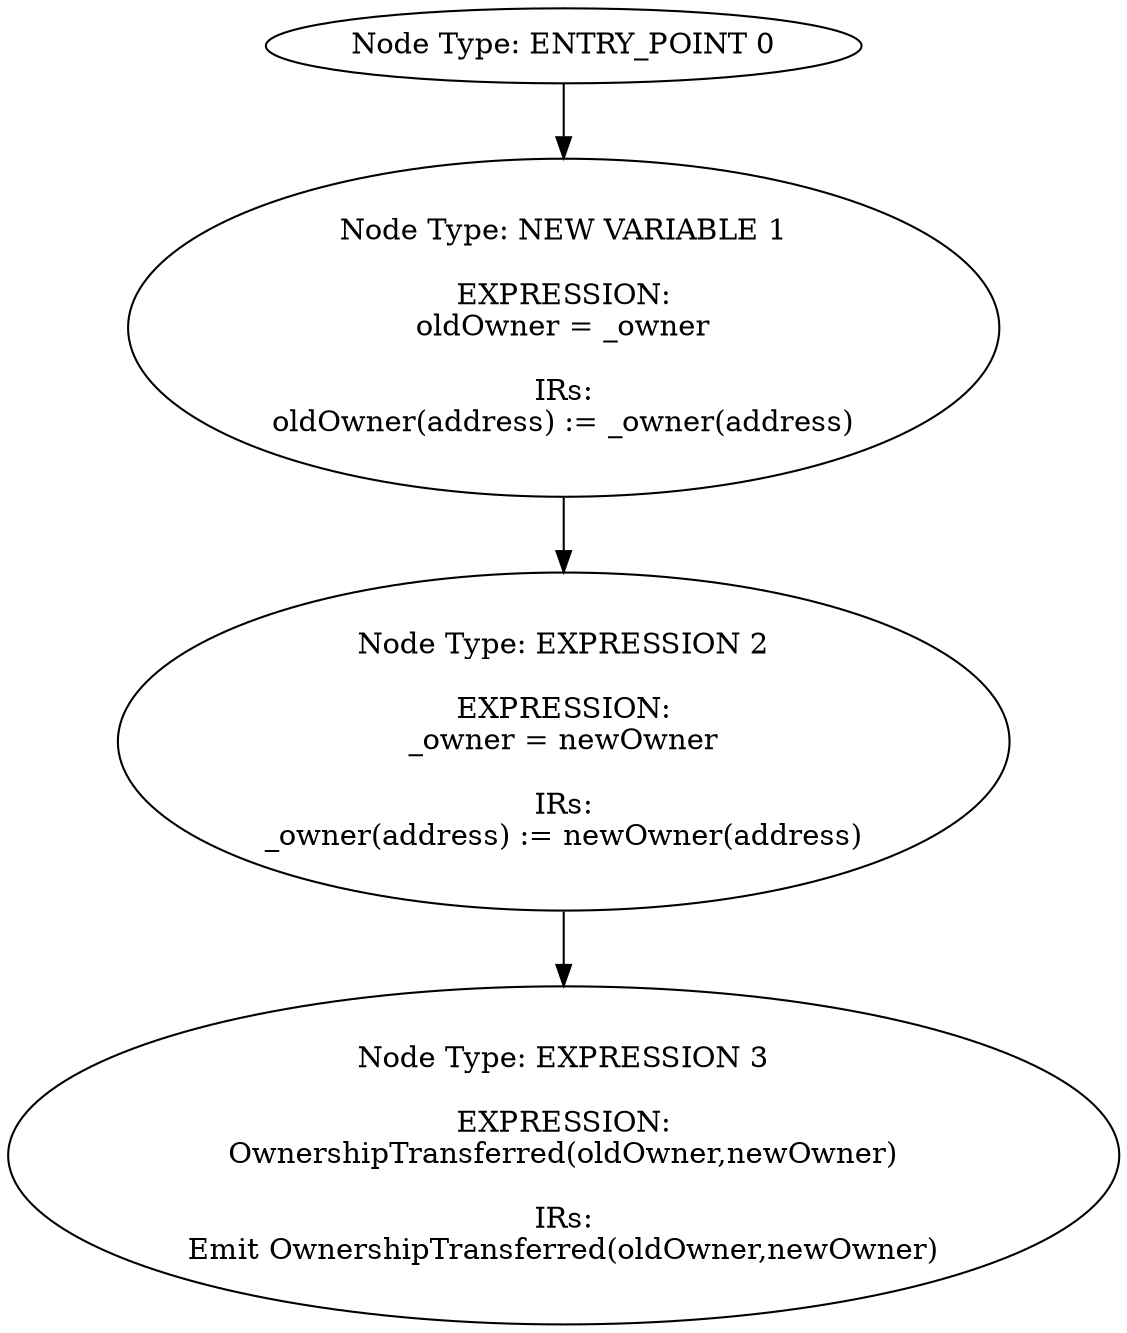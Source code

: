 digraph{
0[label="Node Type: ENTRY_POINT 0
"];
0->1;
1[label="Node Type: NEW VARIABLE 1

EXPRESSION:
oldOwner = _owner

IRs:
oldOwner(address) := _owner(address)"];
1->2;
2[label="Node Type: EXPRESSION 2

EXPRESSION:
_owner = newOwner

IRs:
_owner(address) := newOwner(address)"];
2->3;
3[label="Node Type: EXPRESSION 3

EXPRESSION:
OwnershipTransferred(oldOwner,newOwner)

IRs:
Emit OwnershipTransferred(oldOwner,newOwner)"];
}

